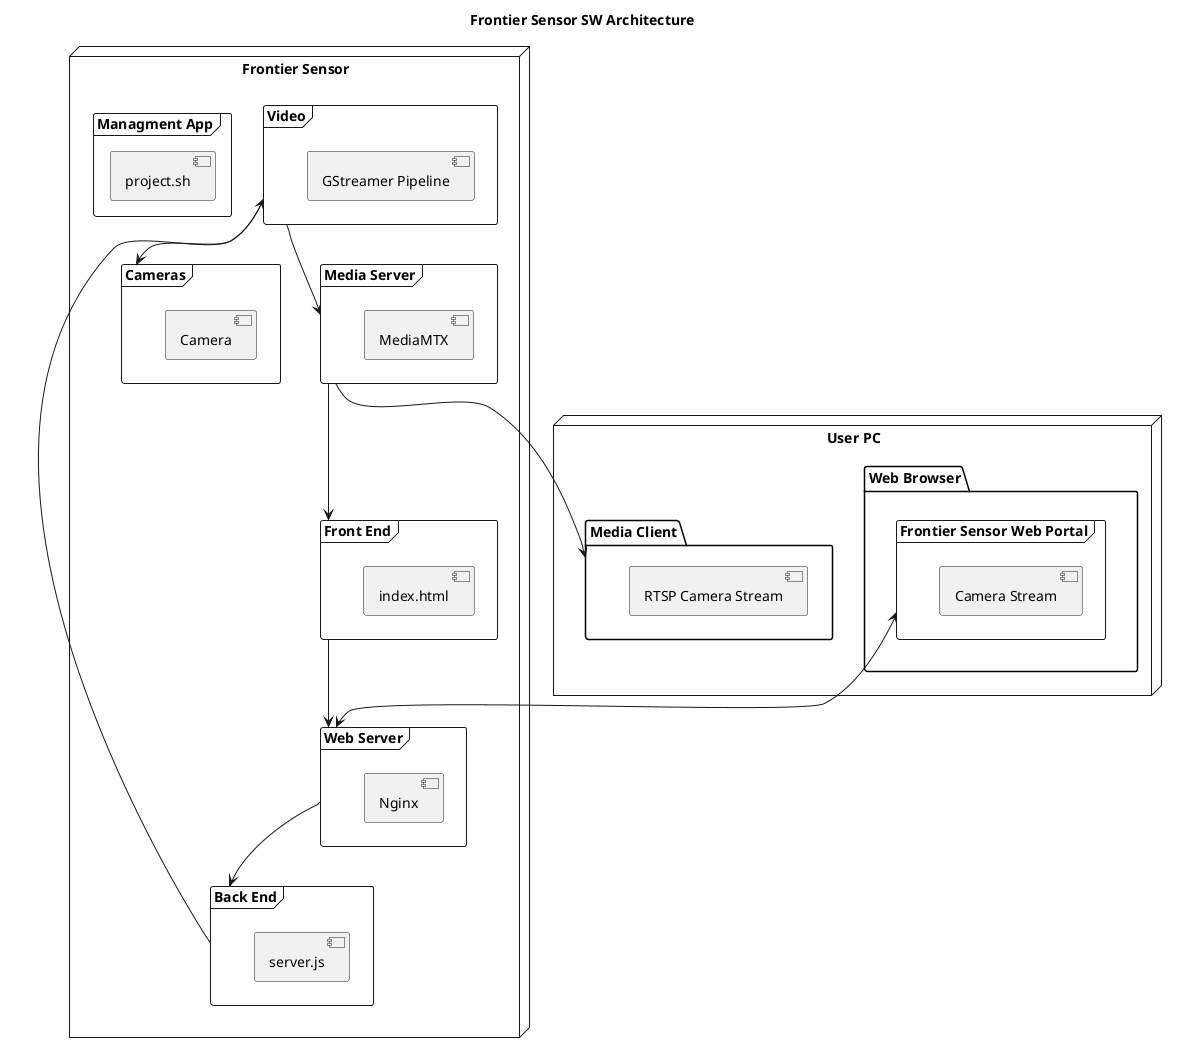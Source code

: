 @startuml frontier-sensor
title Frontier Sensor SW Architecture

node "Frontier Sensor" {
    frame "Cameras" {
        [Camera]
    }
    frame "Media Server" {
        [MediaMTX]
    }
    frame "Web Server" {
        [Nginx]
    }
    frame "Back End" {
        [server.js]
    }
    frame "Front End" {
        [index.html]
    }
    frame "Video" {
        [GStreamer Pipeline]
    }
    frame "Managment App" {
        [project.sh]
    }
}

node "User PC" {
    package "Web Browser" {
        frame "Frontier Sensor Web Portal" {
            [Camera Stream]
        }
    }
    package "Media Client" {
        [RTSP Camera Stream]
    }
}

' Connections
"Frontier Sensor Web Portal" <--> "Web Server"
"Web Server" --> "Back End"
"Front End" --> "Web Server"
"Back End" --> "Video"
"Media Server" --> "Front End"
"Media Server" --> "Media Client"
"Video" --> "Media Server"
"Video" --> "Cameras"
@enduml